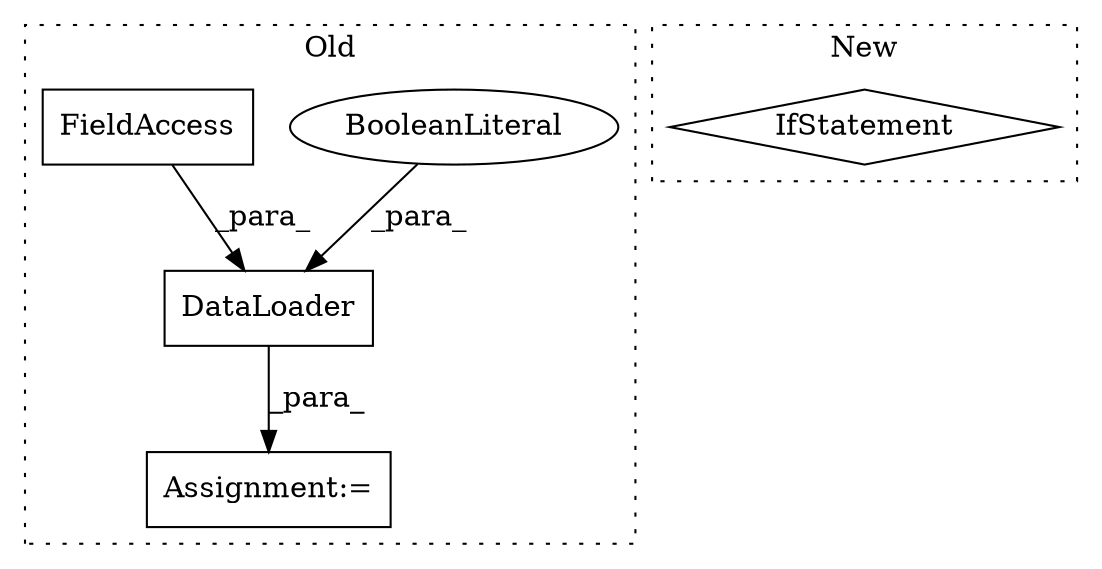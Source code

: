 digraph G {
subgraph cluster0 {
1 [label="DataLoader" a="32" s="2295,2336" l="11,1" shape="box"];
3 [label="Assignment:=" a="7" s="2277" l="1" shape="box"];
4 [label="BooleanLiteral" a="9" s="2331" l="5" shape="ellipse"];
5 [label="FieldAccess" a="22" s="2306" l="8" shape="box"];
label = "Old";
style="dotted";
}
subgraph cluster1 {
2 [label="IfStatement" a="25" s="1819" l="3" shape="diamond"];
label = "New";
style="dotted";
}
1 -> 3 [label="_para_"];
4 -> 1 [label="_para_"];
5 -> 1 [label="_para_"];
}